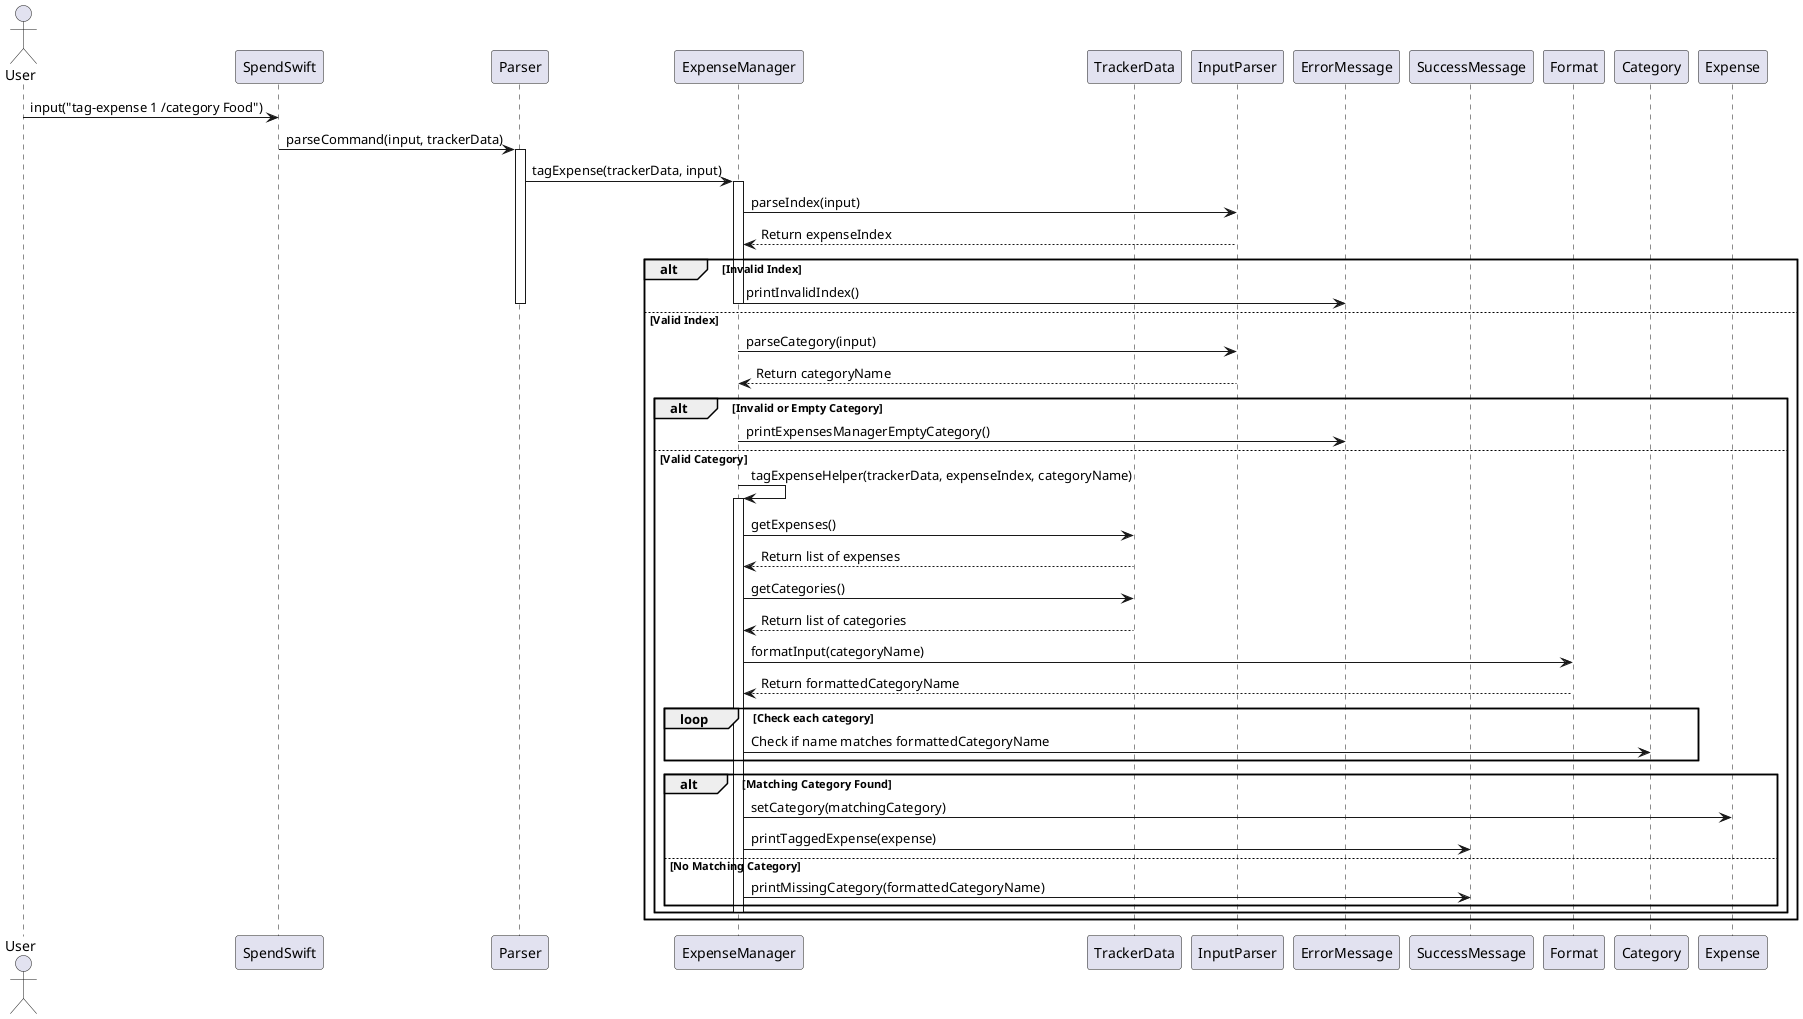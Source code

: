 @startuml
actor User
participant SpendSwift
participant Parser
participant ExpenseManager
participant TrackerData
participant InputParser
participant ErrorMessage
participant SuccessMessage
participant Format
participant Category
participant Expense

User -> SpendSwift : input("tag-expense 1 /category Food")
SpendSwift -> Parser : parseCommand(input, trackerData)

activate Parser
Parser -> ExpenseManager : tagExpense(trackerData, input)

activate ExpenseManager
ExpenseManager -> InputParser : parseIndex(input)
InputParser --> ExpenseManager : Return expenseIndex

alt Invalid Index
    ExpenseManager -> ErrorMessage : printInvalidIndex()
    deactivate ExpenseManager
    deactivate Parser
else Valid Index
    ExpenseManager -> InputParser : parseCategory(input)
    InputParser --> ExpenseManager : Return categoryName

    alt Invalid or Empty Category
        ExpenseManager -> ErrorMessage : printExpensesManagerEmptyCategory()
        deactivate ExpenseManager
        deactivate Parser
    else Valid Category
        ExpenseManager -> ExpenseManager : tagExpenseHelper(trackerData, expenseIndex, categoryName)

        activate ExpenseManager
        ExpenseManager -> TrackerData : getExpenses()
        TrackerData --> ExpenseManager : Return list of expenses

        ExpenseManager -> TrackerData : getCategories()
        TrackerData --> ExpenseManager : Return list of categories

        ExpenseManager -> Format : formatInput(categoryName)
        Format --> ExpenseManager : Return formattedCategoryName

        loop Check each category
            ExpenseManager -> Category : Check if name matches formattedCategoryName
        end

        alt Matching Category Found
            ExpenseManager -> Expense : setCategory(matchingCategory)
            ExpenseManager -> SuccessMessage : printTaggedExpense(expense)
        else No Matching Category
            ExpenseManager -> SuccessMessage : printMissingCategory(formattedCategoryName)
        end
        deactivate ExpenseManager
    end
end
deactivate Parser
@enduml
